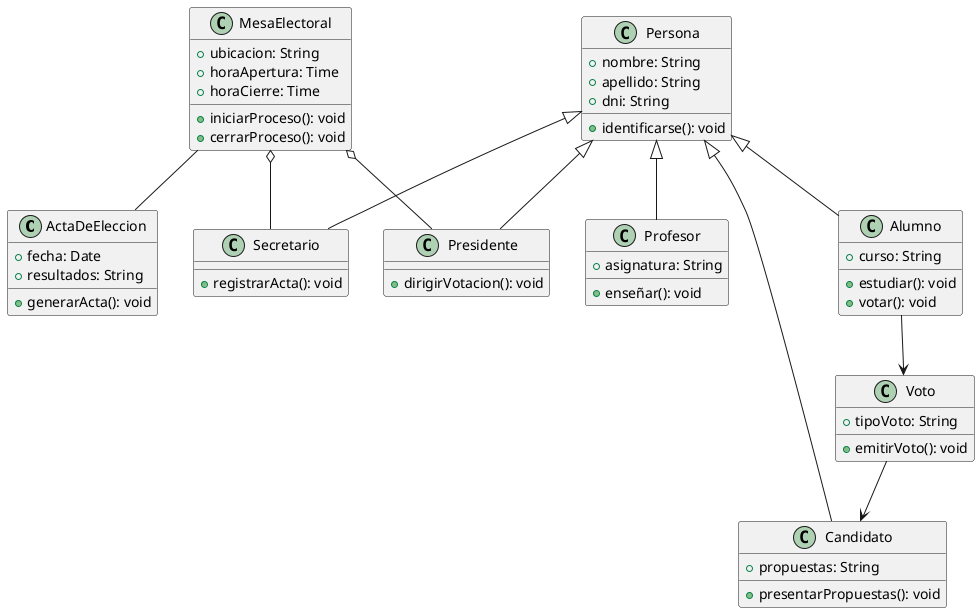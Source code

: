 @startuml
class ActaDeEleccion {
    +fecha: Date
    +resultados: String
    +generarActa(): void
}

class MesaElectoral {
    +ubicacion: String
    +horaApertura: Time
    +horaCierre: Time
    +iniciarProceso(): void
    +cerrarProceso(): void
}

class Persona {
    +nombre: String
    +apellido: String
    +dni: String
    +identificarse(): void
}

class Profesor {
    +asignatura: String
    +enseñar(): void
}

class Alumno {
    +curso: String
    +estudiar(): void
    +votar(): void
}

class Candidato {
    +propuestas: String
    +presentarPropuestas(): void
}

class Secretario {
    +registrarActa(): void
}

class Presidente {
    +dirigirVotacion(): void
}

class Voto {
    +tipoVoto: String
    +emitirVoto(): void
}

Persona <|-- Profesor
Persona <|-- Alumno
Persona <|-- Candidato
Persona <|-- Secretario
Persona <|-- Presidente

MesaElectoral o-- Presidente
MesaElectoral o-- Secretario
MesaElectoral -- ActaDeEleccion
Alumno --> Voto
Voto --> Candidato
@enduml

